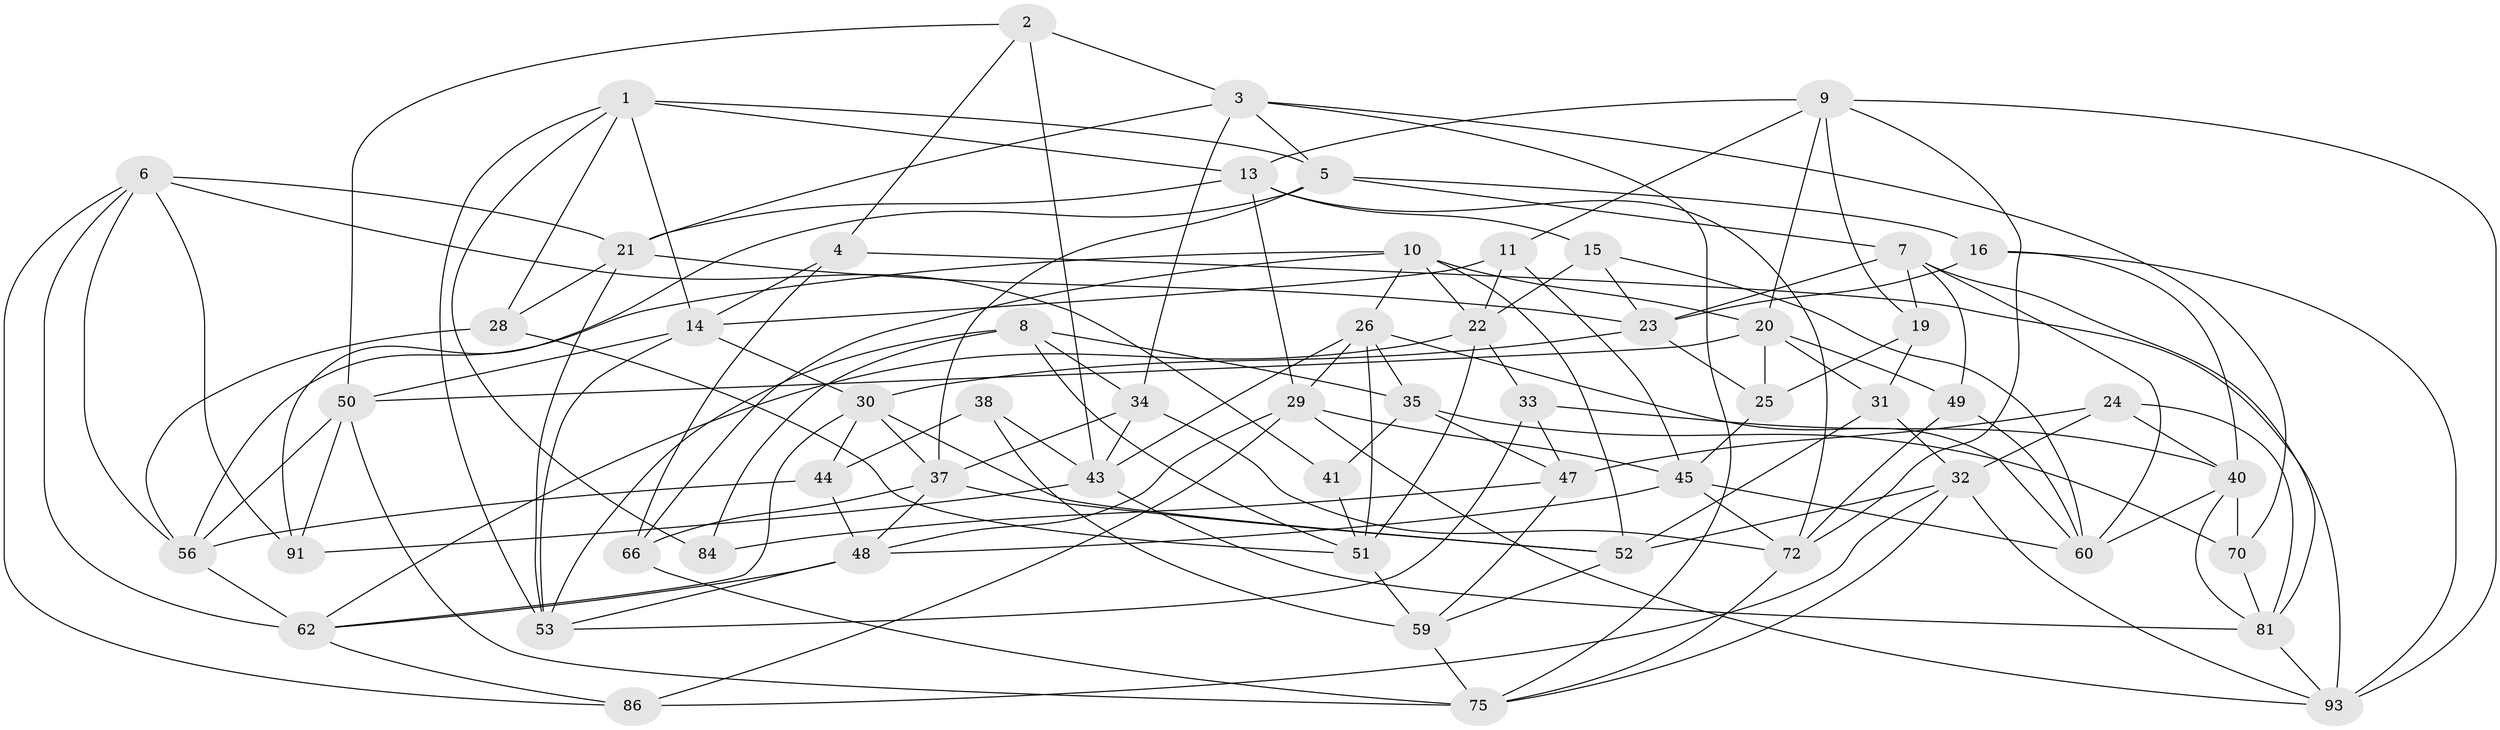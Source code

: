 // Generated by graph-tools (version 1.1) at 2025/24/03/03/25 07:24:28]
// undirected, 58 vertices, 150 edges
graph export_dot {
graph [start="1"]
  node [color=gray90,style=filled];
  1 [super="+78"];
  2;
  3 [super="+17"];
  4;
  5 [super="+64"];
  6 [super="+57"];
  7 [super="+61"];
  8 [super="+12"];
  9 [super="+74"];
  10 [super="+55"];
  11;
  13 [super="+27"];
  14 [super="+18"];
  15;
  16;
  19;
  20 [super="+95"];
  21 [super="+67"];
  22 [super="+39"];
  23 [super="+87"];
  24;
  25;
  26 [super="+80"];
  28;
  29 [super="+65"];
  30 [super="+42"];
  31;
  32 [super="+94"];
  33;
  34 [super="+36"];
  35 [super="+89"];
  37 [super="+88"];
  38;
  40 [super="+77"];
  41;
  43 [super="+46"];
  44;
  45 [super="+69"];
  47 [super="+58"];
  48 [super="+54"];
  49;
  50 [super="+68"];
  51 [super="+63"];
  52 [super="+76"];
  53 [super="+79"];
  56 [super="+71"];
  59 [super="+83"];
  60 [super="+73"];
  62 [super="+92"];
  66;
  70;
  72 [super="+82"];
  75 [super="+90"];
  81 [super="+85"];
  84;
  86;
  91;
  93 [super="+96"];
  1 -- 28;
  1 -- 84;
  1 -- 5;
  1 -- 13;
  1 -- 53;
  1 -- 14;
  2 -- 3;
  2 -- 43;
  2 -- 4;
  2 -- 50;
  3 -- 75;
  3 -- 34;
  3 -- 5;
  3 -- 70;
  3 -- 21;
  4 -- 66;
  4 -- 93;
  4 -- 14;
  5 -- 91;
  5 -- 7;
  5 -- 16;
  5 -- 37;
  6 -- 41;
  6 -- 91;
  6 -- 62;
  6 -- 56;
  6 -- 86;
  6 -- 21;
  7 -- 19;
  7 -- 23;
  7 -- 81;
  7 -- 49;
  7 -- 60;
  8 -- 84;
  8 -- 34 [weight=2];
  8 -- 35;
  8 -- 51;
  8 -- 53;
  9 -- 72;
  9 -- 19;
  9 -- 20;
  9 -- 11;
  9 -- 93;
  9 -- 13;
  10 -- 22;
  10 -- 56;
  10 -- 52;
  10 -- 26;
  10 -- 20;
  10 -- 66;
  11 -- 22;
  11 -- 45;
  11 -- 14;
  13 -- 21;
  13 -- 29;
  13 -- 15;
  13 -- 72;
  14 -- 30;
  14 -- 53;
  14 -- 50;
  15 -- 23;
  15 -- 22;
  15 -- 60;
  16 -- 93;
  16 -- 40;
  16 -- 23;
  19 -- 31;
  19 -- 25;
  20 -- 49;
  20 -- 31;
  20 -- 50;
  20 -- 25;
  21 -- 28;
  21 -- 53;
  21 -- 23;
  22 -- 62;
  22 -- 33;
  22 -- 51;
  23 -- 25;
  23 -- 30;
  24 -- 40;
  24 -- 81;
  24 -- 47;
  24 -- 32;
  25 -- 45;
  26 -- 60;
  26 -- 43;
  26 -- 51;
  26 -- 35;
  26 -- 29;
  28 -- 56;
  28 -- 51;
  29 -- 86;
  29 -- 93;
  29 -- 45;
  29 -- 48;
  30 -- 62;
  30 -- 37;
  30 -- 44;
  30 -- 52;
  31 -- 52;
  31 -- 32;
  32 -- 52;
  32 -- 93;
  32 -- 86;
  32 -- 75;
  33 -- 47;
  33 -- 53;
  33 -- 40;
  34 -- 43;
  34 -- 72;
  34 -- 37;
  35 -- 41 [weight=2];
  35 -- 47;
  35 -- 70;
  37 -- 52;
  37 -- 66;
  37 -- 48;
  38 -- 59 [weight=2];
  38 -- 44;
  38 -- 43;
  40 -- 81;
  40 -- 60;
  40 -- 70;
  41 -- 51;
  43 -- 91;
  43 -- 81;
  44 -- 56;
  44 -- 48;
  45 -- 48;
  45 -- 72;
  45 -- 60;
  47 -- 84 [weight=2];
  47 -- 59;
  48 -- 62;
  48 -- 53;
  49 -- 72;
  49 -- 60;
  50 -- 56;
  50 -- 91;
  50 -- 75;
  51 -- 59;
  52 -- 59;
  56 -- 62;
  59 -- 75;
  62 -- 86;
  66 -- 75;
  70 -- 81;
  72 -- 75;
  81 -- 93;
}
